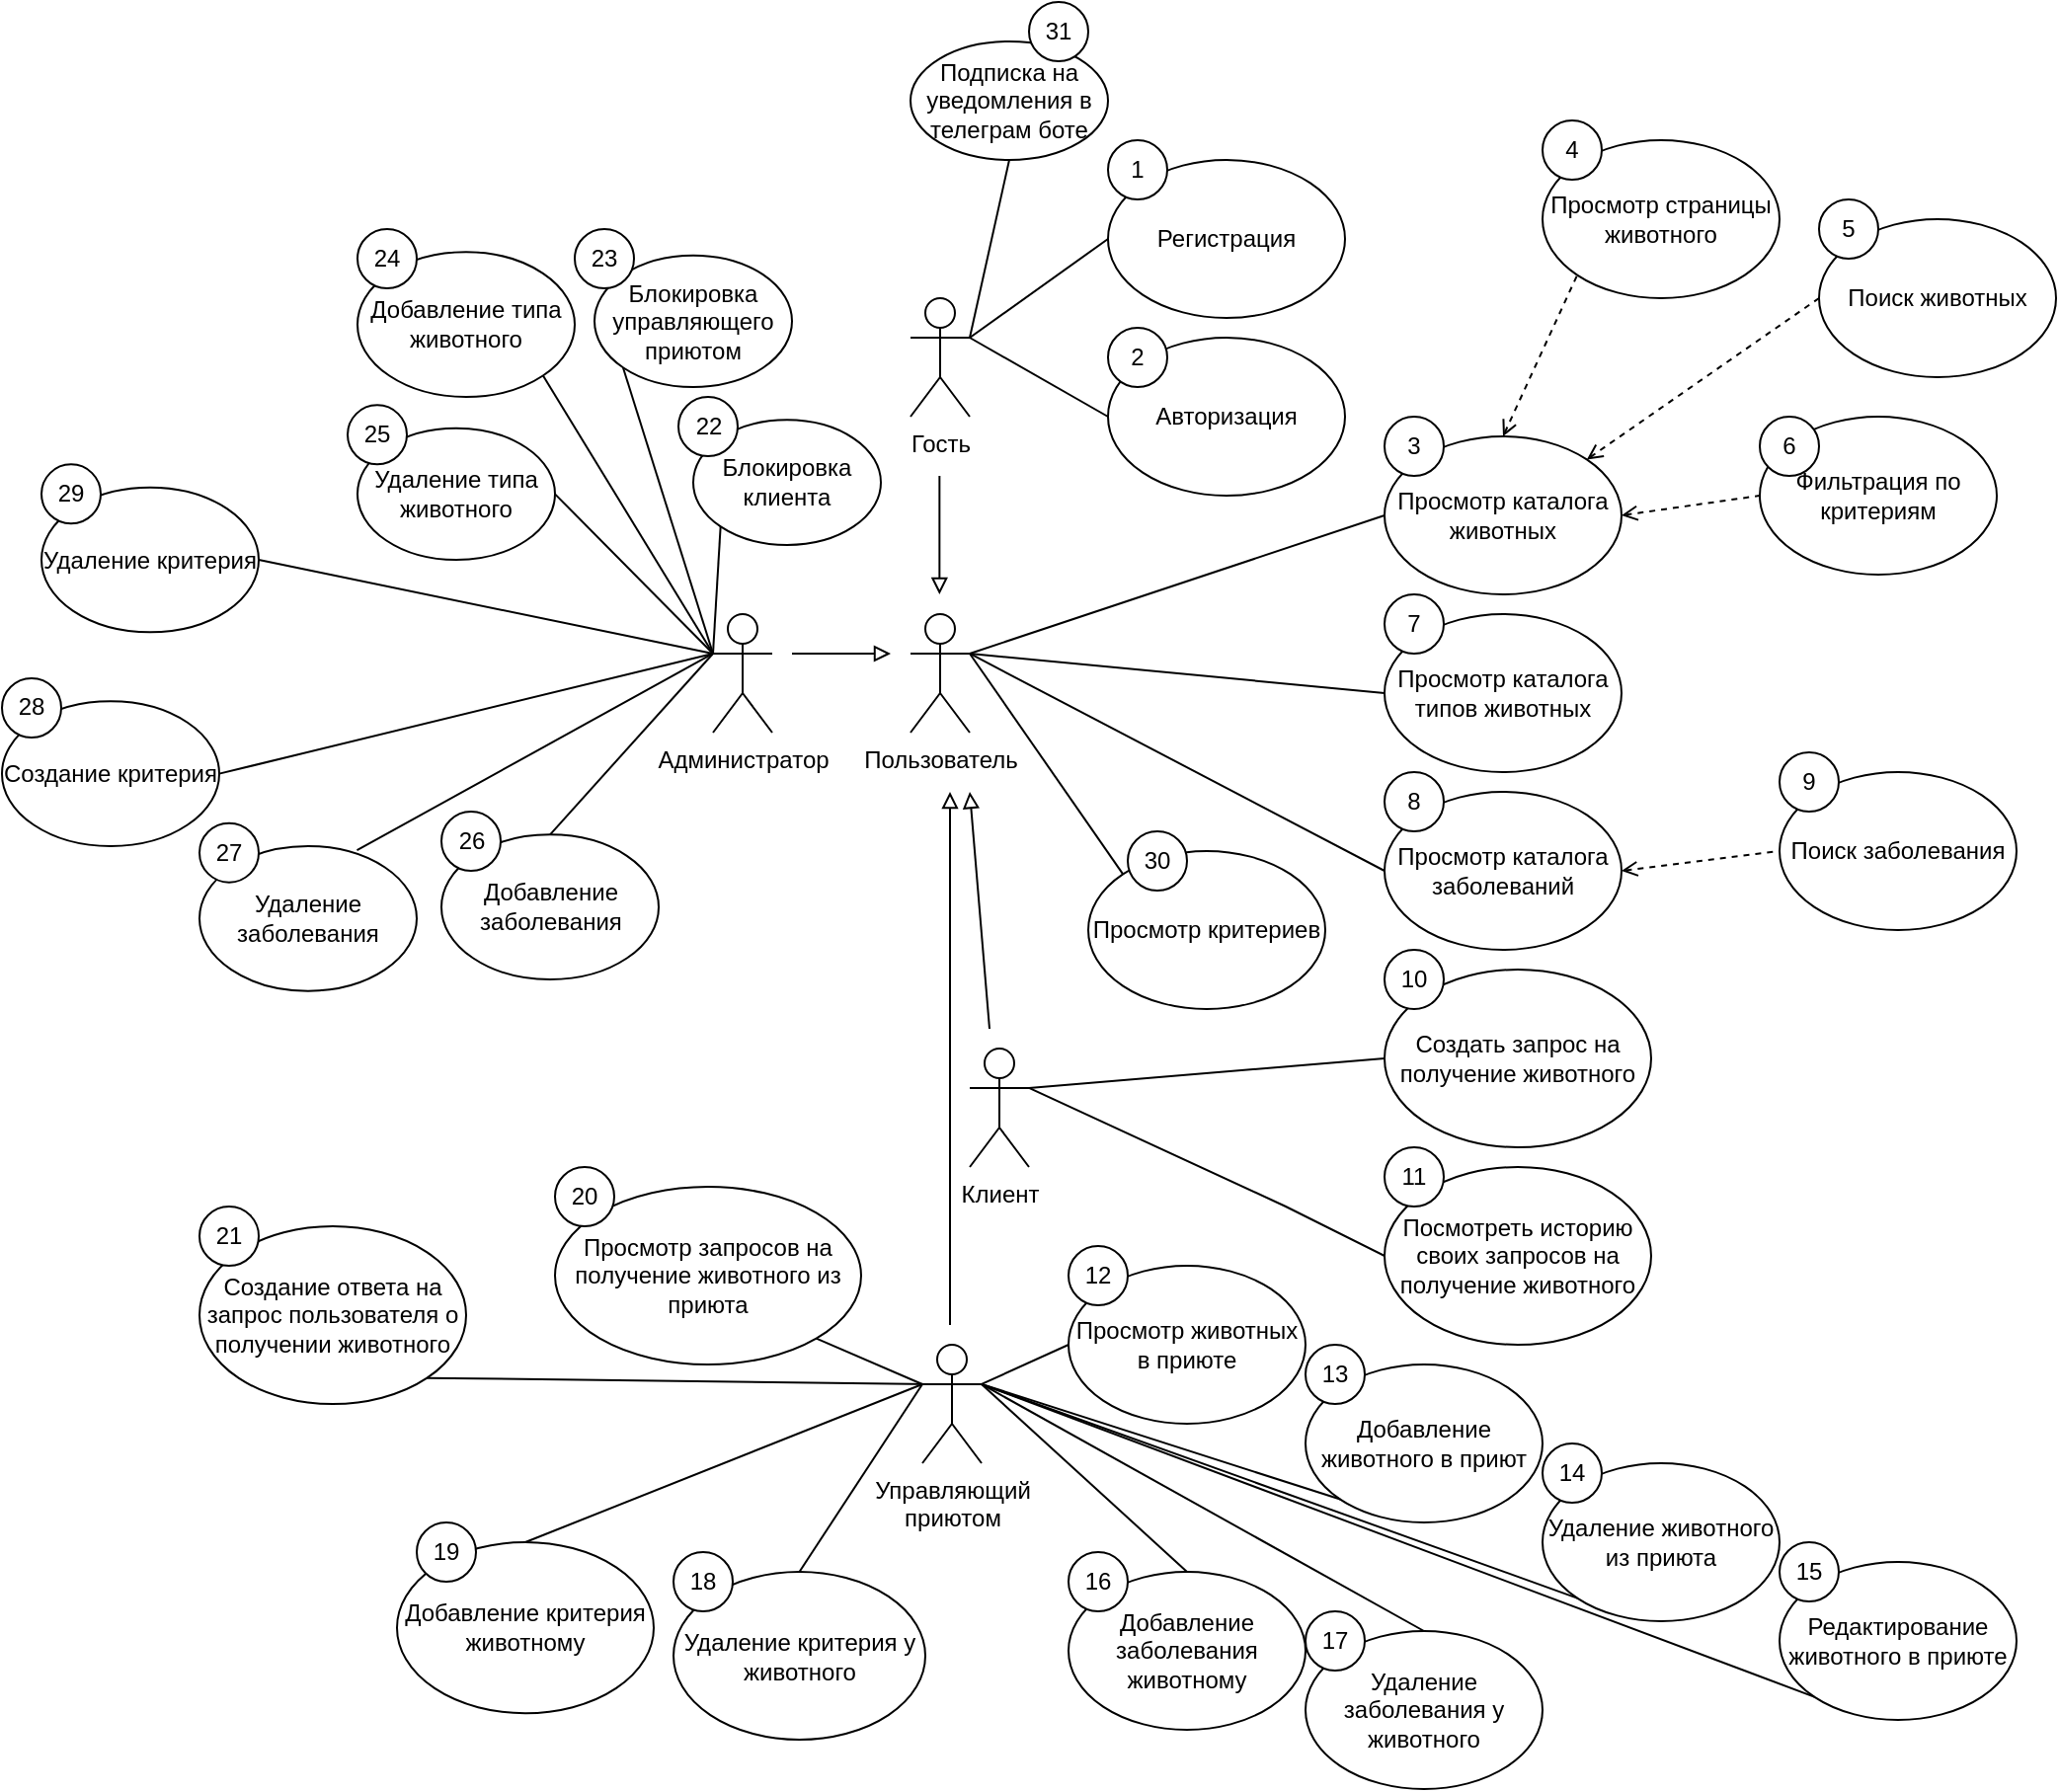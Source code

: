 <mxfile version="26.0.14">
  <diagram name="Страница — 1" id="dypDnuNtRHNCSofDmR_c">
    <mxGraphModel dx="2195" dy="1900" grid="1" gridSize="10" guides="1" tooltips="1" connect="1" arrows="1" fold="1" page="1" pageScale="1" pageWidth="827" pageHeight="1169" math="0" shadow="0">
      <root>
        <mxCell id="0" />
        <mxCell id="1" parent="0" />
        <mxCell id="qpGFLDJwvysm6f9olgQ0-3" value="Гость" style="shape=umlActor;verticalLabelPosition=bottom;verticalAlign=top;html=1;outlineConnect=0;" parent="1" vertex="1">
          <mxGeometry x="280" y="80" width="30" height="60" as="geometry" />
        </mxCell>
        <mxCell id="qpGFLDJwvysm6f9olgQ0-4" value="Пользователь" style="shape=umlActor;verticalLabelPosition=bottom;verticalAlign=top;html=1;outlineConnect=0;" parent="1" vertex="1">
          <mxGeometry x="280" y="240" width="30" height="60" as="geometry" />
        </mxCell>
        <mxCell id="qpGFLDJwvysm6f9olgQ0-5" value="Клиент" style="shape=umlActor;verticalLabelPosition=bottom;verticalAlign=top;html=1;outlineConnect=0;" parent="1" vertex="1">
          <mxGeometry x="310" y="460" width="30" height="60" as="geometry" />
        </mxCell>
        <mxCell id="qpGFLDJwvysm6f9olgQ0-6" value="Управляющий &lt;br&gt;приютом" style="shape=umlActor;verticalLabelPosition=bottom;verticalAlign=top;html=1;outlineConnect=0;" parent="1" vertex="1">
          <mxGeometry x="286" y="610" width="30" height="60" as="geometry" />
        </mxCell>
        <mxCell id="qpGFLDJwvysm6f9olgQ0-7" value="Администратор" style="shape=umlActor;verticalLabelPosition=bottom;verticalAlign=top;html=1;outlineConnect=0;" parent="1" vertex="1">
          <mxGeometry x="180" y="240" width="30" height="60" as="geometry" />
        </mxCell>
        <mxCell id="qpGFLDJwvysm6f9olgQ0-9" value="" style="endArrow=block;html=1;rounded=0;endFill=0;" parent="1" edge="1">
          <mxGeometry width="50" height="50" relative="1" as="geometry">
            <mxPoint x="294.68" y="170" as="sourcePoint" />
            <mxPoint x="294.68" y="230" as="targetPoint" />
          </mxGeometry>
        </mxCell>
        <mxCell id="qpGFLDJwvysm6f9olgQ0-11" value="" style="endArrow=block;html=1;rounded=0;endFill=0;" parent="1" edge="1">
          <mxGeometry width="50" height="50" relative="1" as="geometry">
            <mxPoint x="320" y="450" as="sourcePoint" />
            <mxPoint x="310" y="330" as="targetPoint" />
          </mxGeometry>
        </mxCell>
        <mxCell id="qpGFLDJwvysm6f9olgQ0-14" value="" style="endArrow=block;html=1;rounded=0;endFill=0;" parent="1" edge="1">
          <mxGeometry width="50" height="50" relative="1" as="geometry">
            <mxPoint x="300" y="600" as="sourcePoint" />
            <mxPoint x="300" y="330" as="targetPoint" />
          </mxGeometry>
        </mxCell>
        <mxCell id="qpGFLDJwvysm6f9olgQ0-16" value="" style="endArrow=block;html=1;rounded=0;endFill=0;" parent="1" edge="1">
          <mxGeometry width="50" height="50" relative="1" as="geometry">
            <mxPoint x="220" y="260" as="sourcePoint" />
            <mxPoint x="270" y="260" as="targetPoint" />
          </mxGeometry>
        </mxCell>
        <mxCell id="qpGFLDJwvysm6f9olgQ0-19" value="Регистрация" style="ellipse;whiteSpace=wrap;html=1;" parent="1" vertex="1">
          <mxGeometry x="380" y="10" width="120" height="80" as="geometry" />
        </mxCell>
        <mxCell id="qpGFLDJwvysm6f9olgQ0-21" value="1" style="ellipse;whiteSpace=wrap;html=1;aspect=fixed;" parent="1" vertex="1">
          <mxGeometry x="380" width="30" height="30" as="geometry" />
        </mxCell>
        <mxCell id="qpGFLDJwvysm6f9olgQ0-22" value="Авторизация" style="ellipse;whiteSpace=wrap;html=1;" parent="1" vertex="1">
          <mxGeometry x="380" y="100" width="120" height="80" as="geometry" />
        </mxCell>
        <mxCell id="qpGFLDJwvysm6f9olgQ0-23" value="2" style="ellipse;whiteSpace=wrap;html=1;aspect=fixed;" parent="1" vertex="1">
          <mxGeometry x="380" y="95" width="30" height="30" as="geometry" />
        </mxCell>
        <mxCell id="qpGFLDJwvysm6f9olgQ0-24" value="" style="endArrow=none;html=1;rounded=0;exitX=1;exitY=0.333;exitDx=0;exitDy=0;exitPerimeter=0;entryX=0;entryY=0.5;entryDx=0;entryDy=0;" parent="1" source="qpGFLDJwvysm6f9olgQ0-3" target="qpGFLDJwvysm6f9olgQ0-19" edge="1">
          <mxGeometry width="50" height="50" relative="1" as="geometry">
            <mxPoint x="310" y="80" as="sourcePoint" />
            <mxPoint x="360" y="30" as="targetPoint" />
          </mxGeometry>
        </mxCell>
        <mxCell id="qpGFLDJwvysm6f9olgQ0-25" value="" style="endArrow=none;html=1;rounded=0;entryX=0;entryY=0.5;entryDx=0;entryDy=0;" parent="1" target="qpGFLDJwvysm6f9olgQ0-22" edge="1">
          <mxGeometry width="50" height="50" relative="1" as="geometry">
            <mxPoint x="310" y="100" as="sourcePoint" />
            <mxPoint x="390" y="60" as="targetPoint" />
          </mxGeometry>
        </mxCell>
        <mxCell id="qpGFLDJwvysm6f9olgQ0-26" value="Просмотр каталога животных" style="ellipse;whiteSpace=wrap;html=1;" parent="1" vertex="1">
          <mxGeometry x="520" y="150" width="120" height="80" as="geometry" />
        </mxCell>
        <mxCell id="qpGFLDJwvysm6f9olgQ0-27" value="3" style="ellipse;whiteSpace=wrap;html=1;aspect=fixed;" parent="1" vertex="1">
          <mxGeometry x="520" y="140" width="30" height="30" as="geometry" />
        </mxCell>
        <mxCell id="qpGFLDJwvysm6f9olgQ0-28" value="Просмотр каталога типов животных" style="ellipse;whiteSpace=wrap;html=1;" parent="1" vertex="1">
          <mxGeometry x="520" y="240" width="120" height="80" as="geometry" />
        </mxCell>
        <mxCell id="qpGFLDJwvysm6f9olgQ0-29" value="7" style="ellipse;whiteSpace=wrap;html=1;aspect=fixed;" parent="1" vertex="1">
          <mxGeometry x="520" y="230" width="30" height="30" as="geometry" />
        </mxCell>
        <mxCell id="qpGFLDJwvysm6f9olgQ0-30" value="Просмотр каталога заболеваний" style="ellipse;whiteSpace=wrap;html=1;" parent="1" vertex="1">
          <mxGeometry x="520" y="330" width="120" height="80" as="geometry" />
        </mxCell>
        <mxCell id="qpGFLDJwvysm6f9olgQ0-31" value="8" style="ellipse;whiteSpace=wrap;html=1;aspect=fixed;" parent="1" vertex="1">
          <mxGeometry x="520" y="320" width="30" height="30" as="geometry" />
        </mxCell>
        <mxCell id="qpGFLDJwvysm6f9olgQ0-32" value="" style="endArrow=none;html=1;rounded=0;exitX=1;exitY=0.333;exitDx=0;exitDy=0;exitPerimeter=0;entryX=0;entryY=0.5;entryDx=0;entryDy=0;" parent="1" source="qpGFLDJwvysm6f9olgQ0-4" target="qpGFLDJwvysm6f9olgQ0-26" edge="1">
          <mxGeometry width="50" height="50" relative="1" as="geometry">
            <mxPoint x="380" y="290" as="sourcePoint" />
            <mxPoint x="430" y="240" as="targetPoint" />
          </mxGeometry>
        </mxCell>
        <mxCell id="qpGFLDJwvysm6f9olgQ0-33" value="" style="endArrow=none;html=1;rounded=0;exitX=1;exitY=0.333;exitDx=0;exitDy=0;exitPerimeter=0;entryX=0;entryY=0.5;entryDx=0;entryDy=0;" parent="1" source="qpGFLDJwvysm6f9olgQ0-4" target="qpGFLDJwvysm6f9olgQ0-28" edge="1">
          <mxGeometry width="50" height="50" relative="1" as="geometry">
            <mxPoint x="320" y="270" as="sourcePoint" />
            <mxPoint x="530" y="200" as="targetPoint" />
          </mxGeometry>
        </mxCell>
        <mxCell id="qpGFLDJwvysm6f9olgQ0-34" value="" style="endArrow=none;html=1;rounded=0;exitX=1;exitY=0.333;exitDx=0;exitDy=0;exitPerimeter=0;entryX=0;entryY=0.5;entryDx=0;entryDy=0;" parent="1" source="qpGFLDJwvysm6f9olgQ0-4" target="qpGFLDJwvysm6f9olgQ0-30" edge="1">
          <mxGeometry width="50" height="50" relative="1" as="geometry">
            <mxPoint x="320" y="270" as="sourcePoint" />
            <mxPoint x="530" y="290" as="targetPoint" />
          </mxGeometry>
        </mxCell>
        <mxCell id="qpGFLDJwvysm6f9olgQ0-35" value="Создать запрос на получение животного" style="ellipse;whiteSpace=wrap;html=1;" parent="1" vertex="1">
          <mxGeometry x="520" y="420" width="135" height="90" as="geometry" />
        </mxCell>
        <mxCell id="qpGFLDJwvysm6f9olgQ0-36" value="10" style="ellipse;whiteSpace=wrap;html=1;aspect=fixed;" parent="1" vertex="1">
          <mxGeometry x="520" y="410" width="30" height="30" as="geometry" />
        </mxCell>
        <mxCell id="qpGFLDJwvysm6f9olgQ0-37" value="Посмотреть историю своих запросов на получение животного" style="ellipse;whiteSpace=wrap;html=1;" parent="1" vertex="1">
          <mxGeometry x="520" y="520" width="135" height="90" as="geometry" />
        </mxCell>
        <mxCell id="qpGFLDJwvysm6f9olgQ0-38" value="11" style="ellipse;whiteSpace=wrap;html=1;aspect=fixed;" parent="1" vertex="1">
          <mxGeometry x="520" y="510" width="30" height="30" as="geometry" />
        </mxCell>
        <mxCell id="qpGFLDJwvysm6f9olgQ0-39" value="" style="endArrow=none;html=1;rounded=0;exitX=1;exitY=0.333;exitDx=0;exitDy=0;exitPerimeter=0;entryX=0;entryY=0.5;entryDx=0;entryDy=0;" parent="1" source="qpGFLDJwvysm6f9olgQ0-5" target="qpGFLDJwvysm6f9olgQ0-35" edge="1">
          <mxGeometry width="50" height="50" relative="1" as="geometry">
            <mxPoint x="360" y="490" as="sourcePoint" />
            <mxPoint x="570" y="600" as="targetPoint" />
          </mxGeometry>
        </mxCell>
        <mxCell id="qpGFLDJwvysm6f9olgQ0-40" value="" style="endArrow=none;html=1;rounded=0;exitX=1;exitY=0.333;exitDx=0;exitDy=0;exitPerimeter=0;entryX=0;entryY=0.5;entryDx=0;entryDy=0;" parent="1" source="qpGFLDJwvysm6f9olgQ0-5" target="qpGFLDJwvysm6f9olgQ0-37" edge="1">
          <mxGeometry width="50" height="50" relative="1" as="geometry">
            <mxPoint x="370" y="500" as="sourcePoint" />
            <mxPoint x="530" y="470" as="targetPoint" />
            <Array as="points">
              <mxPoint x="470" y="540" />
            </Array>
          </mxGeometry>
        </mxCell>
        <mxCell id="qpGFLDJwvysm6f9olgQ0-41" value="Просмотр животных в приюте" style="ellipse;whiteSpace=wrap;html=1;" parent="1" vertex="1">
          <mxGeometry x="360" y="570" width="120" height="80" as="geometry" />
        </mxCell>
        <mxCell id="qpGFLDJwvysm6f9olgQ0-42" value="12" style="ellipse;whiteSpace=wrap;html=1;aspect=fixed;" parent="1" vertex="1">
          <mxGeometry x="360" y="560" width="30" height="30" as="geometry" />
        </mxCell>
        <mxCell id="qpGFLDJwvysm6f9olgQ0-45" value="Просмотр страницы животного" style="ellipse;whiteSpace=wrap;html=1;" parent="1" vertex="1">
          <mxGeometry x="600" width="120" height="80" as="geometry" />
        </mxCell>
        <mxCell id="qpGFLDJwvysm6f9olgQ0-46" value="4" style="ellipse;whiteSpace=wrap;html=1;aspect=fixed;" parent="1" vertex="1">
          <mxGeometry x="600" y="-10" width="30" height="30" as="geometry" />
        </mxCell>
        <mxCell id="qpGFLDJwvysm6f9olgQ0-47" value="Поиск животных" style="ellipse;whiteSpace=wrap;html=1;" parent="1" vertex="1">
          <mxGeometry x="740" y="40" width="120" height="80" as="geometry" />
        </mxCell>
        <mxCell id="qpGFLDJwvysm6f9olgQ0-48" value="5" style="ellipse;whiteSpace=wrap;html=1;aspect=fixed;" parent="1" vertex="1">
          <mxGeometry x="740" y="30" width="30" height="30" as="geometry" />
        </mxCell>
        <mxCell id="qpGFLDJwvysm6f9olgQ0-49" value="Фильтрация по критериям" style="ellipse;whiteSpace=wrap;html=1;" parent="1" vertex="1">
          <mxGeometry x="710" y="140" width="120" height="80" as="geometry" />
        </mxCell>
        <mxCell id="qpGFLDJwvysm6f9olgQ0-50" value="6" style="ellipse;whiteSpace=wrap;html=1;aspect=fixed;" parent="1" vertex="1">
          <mxGeometry x="710" y="140" width="30" height="30" as="geometry" />
        </mxCell>
        <mxCell id="qpGFLDJwvysm6f9olgQ0-51" value="" style="endArrow=none;dashed=1;html=1;rounded=0;startArrow=open;startFill=0;exitX=0.5;exitY=0;exitDx=0;exitDy=0;entryX=0;entryY=1;entryDx=0;entryDy=0;" parent="1" source="qpGFLDJwvysm6f9olgQ0-26" target="qpGFLDJwvysm6f9olgQ0-45" edge="1">
          <mxGeometry width="50" height="50" relative="1" as="geometry">
            <mxPoint x="590" y="135" as="sourcePoint" />
            <mxPoint x="640" y="85" as="targetPoint" />
          </mxGeometry>
        </mxCell>
        <mxCell id="qpGFLDJwvysm6f9olgQ0-53" value="" style="endArrow=none;dashed=1;html=1;rounded=0;startArrow=open;startFill=0;exitX=1;exitY=0;exitDx=0;exitDy=0;entryX=0;entryY=0.5;entryDx=0;entryDy=0;" parent="1" source="qpGFLDJwvysm6f9olgQ0-26" target="qpGFLDJwvysm6f9olgQ0-47" edge="1">
          <mxGeometry width="50" height="50" relative="1" as="geometry">
            <mxPoint x="600" y="145" as="sourcePoint" />
            <mxPoint x="650" y="95" as="targetPoint" />
          </mxGeometry>
        </mxCell>
        <mxCell id="qpGFLDJwvysm6f9olgQ0-54" value="" style="endArrow=none;dashed=1;html=1;rounded=0;startArrow=open;startFill=0;exitX=1;exitY=0.5;exitDx=0;exitDy=0;entryX=0;entryY=0.5;entryDx=0;entryDy=0;" parent="1" source="qpGFLDJwvysm6f9olgQ0-26" target="qpGFLDJwvysm6f9olgQ0-49" edge="1">
          <mxGeometry width="50" height="50" relative="1" as="geometry">
            <mxPoint x="655" y="220" as="sourcePoint" />
            <mxPoint x="705" y="170" as="targetPoint" />
          </mxGeometry>
        </mxCell>
        <mxCell id="qpGFLDJwvysm6f9olgQ0-56" value="Поиск заболевания" style="ellipse;whiteSpace=wrap;html=1;" parent="1" vertex="1">
          <mxGeometry x="720" y="320" width="120" height="80" as="geometry" />
        </mxCell>
        <mxCell id="qpGFLDJwvysm6f9olgQ0-57" value="9" style="ellipse;whiteSpace=wrap;html=1;aspect=fixed;" parent="1" vertex="1">
          <mxGeometry x="720" y="310" width="30" height="30" as="geometry" />
        </mxCell>
        <mxCell id="qpGFLDJwvysm6f9olgQ0-58" value="" style="endArrow=none;dashed=1;html=1;rounded=0;startArrow=open;startFill=0;exitX=1;exitY=0.5;exitDx=0;exitDy=0;entryX=0;entryY=0.5;entryDx=0;entryDy=0;" parent="1" source="qpGFLDJwvysm6f9olgQ0-30" target="qpGFLDJwvysm6f9olgQ0-56" edge="1">
          <mxGeometry width="50" height="50" relative="1" as="geometry">
            <mxPoint x="660" y="370" as="sourcePoint" />
            <mxPoint x="730" y="340" as="targetPoint" />
          </mxGeometry>
        </mxCell>
        <mxCell id="qpGFLDJwvysm6f9olgQ0-59" value="Добавление животного в приют" style="ellipse;whiteSpace=wrap;html=1;" parent="1" vertex="1">
          <mxGeometry x="480" y="620" width="120" height="80" as="geometry" />
        </mxCell>
        <mxCell id="qpGFLDJwvysm6f9olgQ0-60" value="13" style="ellipse;whiteSpace=wrap;html=1;aspect=fixed;" parent="1" vertex="1">
          <mxGeometry x="480" y="610" width="30" height="30" as="geometry" />
        </mxCell>
        <mxCell id="qpGFLDJwvysm6f9olgQ0-61" value="Удаление животного из приюта" style="ellipse;whiteSpace=wrap;html=1;" parent="1" vertex="1">
          <mxGeometry x="600" y="670" width="120" height="80" as="geometry" />
        </mxCell>
        <mxCell id="qpGFLDJwvysm6f9olgQ0-62" value="14" style="ellipse;whiteSpace=wrap;html=1;aspect=fixed;" parent="1" vertex="1">
          <mxGeometry x="600" y="660" width="30" height="30" as="geometry" />
        </mxCell>
        <mxCell id="qpGFLDJwvysm6f9olgQ0-63" value="Редактирование животного в приюте" style="ellipse;whiteSpace=wrap;html=1;" parent="1" vertex="1">
          <mxGeometry x="720" y="720" width="120" height="80" as="geometry" />
        </mxCell>
        <mxCell id="qpGFLDJwvysm6f9olgQ0-64" value="15" style="ellipse;whiteSpace=wrap;html=1;aspect=fixed;" parent="1" vertex="1">
          <mxGeometry x="720" y="710" width="30" height="30" as="geometry" />
        </mxCell>
        <mxCell id="qpGFLDJwvysm6f9olgQ0-66" value="" style="endArrow=none;html=1;rounded=0;exitX=1;exitY=0.333;exitDx=0;exitDy=0;exitPerimeter=0;entryX=0;entryY=0.5;entryDx=0;entryDy=0;" parent="1" source="qpGFLDJwvysm6f9olgQ0-6" target="qpGFLDJwvysm6f9olgQ0-41" edge="1">
          <mxGeometry width="50" height="50" relative="1" as="geometry">
            <mxPoint x="340" y="720" as="sourcePoint" />
            <mxPoint x="550" y="830" as="targetPoint" />
          </mxGeometry>
        </mxCell>
        <mxCell id="qpGFLDJwvysm6f9olgQ0-67" value="" style="endArrow=none;html=1;rounded=0;exitX=1;exitY=0.333;exitDx=0;exitDy=0;exitPerimeter=0;entryX=0;entryY=1;entryDx=0;entryDy=0;" parent="1" source="qpGFLDJwvysm6f9olgQ0-6" target="qpGFLDJwvysm6f9olgQ0-59" edge="1">
          <mxGeometry width="50" height="50" relative="1" as="geometry">
            <mxPoint x="326" y="640" as="sourcePoint" />
            <mxPoint x="370" y="620" as="targetPoint" />
          </mxGeometry>
        </mxCell>
        <mxCell id="qpGFLDJwvysm6f9olgQ0-68" value="" style="endArrow=none;html=1;rounded=0;exitX=1;exitY=0.333;exitDx=0;exitDy=0;exitPerimeter=0;entryX=0;entryY=1;entryDx=0;entryDy=0;" parent="1" source="qpGFLDJwvysm6f9olgQ0-6" target="qpGFLDJwvysm6f9olgQ0-61" edge="1">
          <mxGeometry width="50" height="50" relative="1" as="geometry">
            <mxPoint x="336" y="650" as="sourcePoint" />
            <mxPoint x="490" y="670" as="targetPoint" />
          </mxGeometry>
        </mxCell>
        <mxCell id="qpGFLDJwvysm6f9olgQ0-69" value="" style="endArrow=none;html=1;rounded=0;exitX=1;exitY=0.333;exitDx=0;exitDy=0;exitPerimeter=0;entryX=0;entryY=1;entryDx=0;entryDy=0;" parent="1" source="qpGFLDJwvysm6f9olgQ0-6" target="qpGFLDJwvysm6f9olgQ0-63" edge="1">
          <mxGeometry width="50" height="50" relative="1" as="geometry">
            <mxPoint x="346" y="660" as="sourcePoint" />
            <mxPoint x="628" y="748" as="targetPoint" />
          </mxGeometry>
        </mxCell>
        <mxCell id="qpGFLDJwvysm6f9olgQ0-70" value="Добавление заболевания животному" style="ellipse;whiteSpace=wrap;html=1;" parent="1" vertex="1">
          <mxGeometry x="360" y="725" width="120" height="80" as="geometry" />
        </mxCell>
        <mxCell id="qpGFLDJwvysm6f9olgQ0-71" value="16" style="ellipse;whiteSpace=wrap;html=1;aspect=fixed;" parent="1" vertex="1">
          <mxGeometry x="360" y="715" width="30" height="30" as="geometry" />
        </mxCell>
        <mxCell id="qpGFLDJwvysm6f9olgQ0-72" value="Удаление заболевания у животного" style="ellipse;whiteSpace=wrap;html=1;" parent="1" vertex="1">
          <mxGeometry x="480" y="755" width="120" height="80" as="geometry" />
        </mxCell>
        <mxCell id="qpGFLDJwvysm6f9olgQ0-73" value="17" style="ellipse;whiteSpace=wrap;html=1;aspect=fixed;" parent="1" vertex="1">
          <mxGeometry x="480" y="745" width="30" height="30" as="geometry" />
        </mxCell>
        <mxCell id="qpGFLDJwvysm6f9olgQ0-74" value="" style="endArrow=none;html=1;rounded=0;exitX=1;exitY=0.333;exitDx=0;exitDy=0;exitPerimeter=0;entryX=0.5;entryY=0;entryDx=0;entryDy=0;" parent="1" source="qpGFLDJwvysm6f9olgQ0-6" target="qpGFLDJwvysm6f9olgQ0-70" edge="1">
          <mxGeometry width="50" height="50" relative="1" as="geometry">
            <mxPoint x="326" y="640" as="sourcePoint" />
            <mxPoint x="508" y="698" as="targetPoint" />
          </mxGeometry>
        </mxCell>
        <mxCell id="qpGFLDJwvysm6f9olgQ0-75" value="" style="endArrow=none;html=1;rounded=0;entryX=0.5;entryY=0;entryDx=0;entryDy=0;exitX=1;exitY=0.333;exitDx=0;exitDy=0;exitPerimeter=0;" parent="1" source="qpGFLDJwvysm6f9olgQ0-6" target="qpGFLDJwvysm6f9olgQ0-72" edge="1">
          <mxGeometry width="50" height="50" relative="1" as="geometry">
            <mxPoint x="320" y="630" as="sourcePoint" />
            <mxPoint x="430" y="735" as="targetPoint" />
          </mxGeometry>
        </mxCell>
        <mxCell id="qpGFLDJwvysm6f9olgQ0-76" value="Удаление критерия у животного" style="ellipse;whiteSpace=wrap;html=1;" parent="1" vertex="1">
          <mxGeometry x="160" y="725" width="127.5" height="85" as="geometry" />
        </mxCell>
        <mxCell id="qpGFLDJwvysm6f9olgQ0-77" value="18" style="ellipse;whiteSpace=wrap;html=1;aspect=fixed;" parent="1" vertex="1">
          <mxGeometry x="160" y="715" width="30" height="30" as="geometry" />
        </mxCell>
        <mxCell id="qpGFLDJwvysm6f9olgQ0-78" value="Добавление критерия животному" style="ellipse;whiteSpace=wrap;html=1;" parent="1" vertex="1">
          <mxGeometry x="20" y="710" width="130" height="86.67" as="geometry" />
        </mxCell>
        <mxCell id="qpGFLDJwvysm6f9olgQ0-79" value="19" style="ellipse;whiteSpace=wrap;html=1;aspect=fixed;" parent="1" vertex="1">
          <mxGeometry x="30" y="700" width="30" height="30" as="geometry" />
        </mxCell>
        <mxCell id="qpGFLDJwvysm6f9olgQ0-80" value="" style="endArrow=none;html=1;rounded=0;exitX=0;exitY=0.333;exitDx=0;exitDy=0;exitPerimeter=0;entryX=0.5;entryY=0;entryDx=0;entryDy=0;" parent="1" source="qpGFLDJwvysm6f9olgQ0-6" target="qpGFLDJwvysm6f9olgQ0-78" edge="1">
          <mxGeometry width="50" height="50" relative="1" as="geometry">
            <mxPoint x="76" y="585" as="sourcePoint" />
            <mxPoint x="180" y="680" as="targetPoint" />
          </mxGeometry>
        </mxCell>
        <mxCell id="qpGFLDJwvysm6f9olgQ0-81" value="" style="endArrow=none;html=1;rounded=0;exitX=0;exitY=0.333;exitDx=0;exitDy=0;exitPerimeter=0;entryX=0.5;entryY=0;entryDx=0;entryDy=0;" parent="1" source="qpGFLDJwvysm6f9olgQ0-6" target="qpGFLDJwvysm6f9olgQ0-76" edge="1">
          <mxGeometry width="50" height="50" relative="1" as="geometry">
            <mxPoint x="296" y="640" as="sourcePoint" />
            <mxPoint x="100" y="720" as="targetPoint" />
          </mxGeometry>
        </mxCell>
        <mxCell id="qpGFLDJwvysm6f9olgQ0-82" value="Просмотр запросов на получение животного из приюта" style="ellipse;whiteSpace=wrap;html=1;" parent="1" vertex="1">
          <mxGeometry x="100" y="530" width="155" height="90" as="geometry" />
        </mxCell>
        <mxCell id="qpGFLDJwvysm6f9olgQ0-83" value="20" style="ellipse;whiteSpace=wrap;html=1;aspect=fixed;" parent="1" vertex="1">
          <mxGeometry x="100" y="520" width="30" height="30" as="geometry" />
        </mxCell>
        <mxCell id="qpGFLDJwvysm6f9olgQ0-84" value="Создание ответа на запрос пользователя о получении животного" style="ellipse;whiteSpace=wrap;html=1;" parent="1" vertex="1">
          <mxGeometry x="-80" y="550" width="135" height="90" as="geometry" />
        </mxCell>
        <mxCell id="qpGFLDJwvysm6f9olgQ0-85" value="21" style="ellipse;whiteSpace=wrap;html=1;aspect=fixed;" parent="1" vertex="1">
          <mxGeometry x="-80" y="540" width="30" height="30" as="geometry" />
        </mxCell>
        <mxCell id="qpGFLDJwvysm6f9olgQ0-86" value="" style="endArrow=none;html=1;rounded=0;entryX=1;entryY=1;entryDx=0;entryDy=0;exitX=0;exitY=0.333;exitDx=0;exitDy=0;exitPerimeter=0;" parent="1" source="qpGFLDJwvysm6f9olgQ0-6" target="qpGFLDJwvysm6f9olgQ0-82" edge="1">
          <mxGeometry width="50" height="50" relative="1" as="geometry">
            <mxPoint x="280" y="630" as="sourcePoint" />
            <mxPoint x="95" y="720" as="targetPoint" />
          </mxGeometry>
        </mxCell>
        <mxCell id="qpGFLDJwvysm6f9olgQ0-87" value="" style="endArrow=none;html=1;rounded=0;entryX=1;entryY=1;entryDx=0;entryDy=0;" parent="1" target="qpGFLDJwvysm6f9olgQ0-84" edge="1">
          <mxGeometry width="50" height="50" relative="1" as="geometry">
            <mxPoint x="290" y="630" as="sourcePoint" />
            <mxPoint x="243" y="617" as="targetPoint" />
          </mxGeometry>
        </mxCell>
        <mxCell id="qpGFLDJwvysm6f9olgQ0-88" value="Блокировка клиента" style="ellipse;whiteSpace=wrap;html=1;" parent="1" vertex="1">
          <mxGeometry x="170" y="141.67" width="95" height="63.33" as="geometry" />
        </mxCell>
        <mxCell id="qpGFLDJwvysm6f9olgQ0-89" value="22" style="ellipse;whiteSpace=wrap;html=1;aspect=fixed;" parent="1" vertex="1">
          <mxGeometry x="162.5" y="130" width="30" height="30" as="geometry" />
        </mxCell>
        <mxCell id="qpGFLDJwvysm6f9olgQ0-90" value="Блокировка управляющего приютом" style="ellipse;whiteSpace=wrap;html=1;" parent="1" vertex="1">
          <mxGeometry x="120" y="58.33" width="100" height="66.67" as="geometry" />
        </mxCell>
        <mxCell id="qpGFLDJwvysm6f9olgQ0-91" value="23" style="ellipse;whiteSpace=wrap;html=1;aspect=fixed;" parent="1" vertex="1">
          <mxGeometry x="110" y="45" width="30" height="30" as="geometry" />
        </mxCell>
        <mxCell id="qpGFLDJwvysm6f9olgQ0-92" value="" style="endArrow=none;html=1;rounded=0;exitX=0;exitY=0.333;exitDx=0;exitDy=0;exitPerimeter=0;entryX=0;entryY=1;entryDx=0;entryDy=0;" parent="1" source="qpGFLDJwvysm6f9olgQ0-7" target="qpGFLDJwvysm6f9olgQ0-88" edge="1">
          <mxGeometry width="50" height="50" relative="1" as="geometry">
            <mxPoint x="-10" y="225" as="sourcePoint" />
            <mxPoint x="200" y="155" as="targetPoint" />
          </mxGeometry>
        </mxCell>
        <mxCell id="qpGFLDJwvysm6f9olgQ0-93" value="" style="endArrow=none;html=1;rounded=0;exitX=0;exitY=0.333;exitDx=0;exitDy=0;exitPerimeter=0;entryX=0;entryY=1;entryDx=0;entryDy=0;" parent="1" source="qpGFLDJwvysm6f9olgQ0-7" target="qpGFLDJwvysm6f9olgQ0-90" edge="1">
          <mxGeometry width="50" height="50" relative="1" as="geometry">
            <mxPoint x="190" y="270" as="sourcePoint" />
            <mxPoint x="194" y="206" as="targetPoint" />
          </mxGeometry>
        </mxCell>
        <mxCell id="qpGFLDJwvysm6f9olgQ0-94" value="Добавление типа животного" style="ellipse;whiteSpace=wrap;html=1;" parent="1" vertex="1">
          <mxGeometry y="56.66" width="110" height="73.34" as="geometry" />
        </mxCell>
        <mxCell id="qpGFLDJwvysm6f9olgQ0-95" value="Удаление типа животного" style="ellipse;whiteSpace=wrap;html=1;" parent="1" vertex="1">
          <mxGeometry y="145.84" width="100" height="66.67" as="geometry" />
        </mxCell>
        <mxCell id="qpGFLDJwvysm6f9olgQ0-96" value="24" style="ellipse;whiteSpace=wrap;html=1;aspect=fixed;" parent="1" vertex="1">
          <mxGeometry y="45" width="30" height="30" as="geometry" />
        </mxCell>
        <mxCell id="qpGFLDJwvysm6f9olgQ0-97" value="25" style="ellipse;whiteSpace=wrap;html=1;aspect=fixed;" parent="1" vertex="1">
          <mxGeometry x="-5" y="134.17" width="30" height="30" as="geometry" />
        </mxCell>
        <mxCell id="qpGFLDJwvysm6f9olgQ0-98" value="" style="endArrow=none;html=1;rounded=0;entryX=1;entryY=1;entryDx=0;entryDy=0;" parent="1" target="qpGFLDJwvysm6f9olgQ0-94" edge="1">
          <mxGeometry width="50" height="50" relative="1" as="geometry">
            <mxPoint x="180" y="260" as="sourcePoint" />
            <mxPoint x="145" y="125" as="targetPoint" />
          </mxGeometry>
        </mxCell>
        <mxCell id="qpGFLDJwvysm6f9olgQ0-99" value="" style="endArrow=none;html=1;rounded=0;entryX=1;entryY=0.5;entryDx=0;entryDy=0;" parent="1" target="qpGFLDJwvysm6f9olgQ0-95" edge="1">
          <mxGeometry width="50" height="50" relative="1" as="geometry">
            <mxPoint x="180" y="260" as="sourcePoint" />
            <mxPoint x="104" y="129" as="targetPoint" />
          </mxGeometry>
        </mxCell>
        <mxCell id="qpGFLDJwvysm6f9olgQ0-100" value="Добавление заболевания" style="ellipse;whiteSpace=wrap;html=1;" parent="1" vertex="1">
          <mxGeometry x="42.5" y="351.66" width="110" height="73.34" as="geometry" />
        </mxCell>
        <mxCell id="qpGFLDJwvysm6f9olgQ0-101" value="26" style="ellipse;whiteSpace=wrap;html=1;aspect=fixed;" parent="1" vertex="1">
          <mxGeometry x="42.5" y="340" width="30" height="30" as="geometry" />
        </mxCell>
        <mxCell id="qpGFLDJwvysm6f9olgQ0-102" value="Удаление заболевания" style="ellipse;whiteSpace=wrap;html=1;" parent="1" vertex="1">
          <mxGeometry x="-80" y="357.49" width="110" height="73.34" as="geometry" />
        </mxCell>
        <mxCell id="qpGFLDJwvysm6f9olgQ0-103" value="27" style="ellipse;whiteSpace=wrap;html=1;aspect=fixed;" parent="1" vertex="1">
          <mxGeometry x="-80" y="345.83" width="30" height="30" as="geometry" />
        </mxCell>
        <mxCell id="qpGFLDJwvysm6f9olgQ0-104" value="" style="endArrow=none;html=1;rounded=0;entryX=0;entryY=0.333;entryDx=0;entryDy=0;exitX=0.725;exitY=0.028;exitDx=0;exitDy=0;exitPerimeter=0;entryPerimeter=0;" parent="1" source="qpGFLDJwvysm6f9olgQ0-102" target="qpGFLDJwvysm6f9olgQ0-7" edge="1">
          <mxGeometry width="50" height="50" relative="1" as="geometry">
            <mxPoint x="190" y="270" as="sourcePoint" />
            <mxPoint x="110" y="189" as="targetPoint" />
          </mxGeometry>
        </mxCell>
        <mxCell id="qpGFLDJwvysm6f9olgQ0-105" value="" style="endArrow=none;html=1;rounded=0;entryX=0;entryY=0.333;entryDx=0;entryDy=0;exitX=0.5;exitY=0;exitDx=0;exitDy=0;entryPerimeter=0;" parent="1" source="qpGFLDJwvysm6f9olgQ0-100" target="qpGFLDJwvysm6f9olgQ0-7" edge="1">
          <mxGeometry width="50" height="50" relative="1" as="geometry">
            <mxPoint x="10" y="370" as="sourcePoint" />
            <mxPoint x="190" y="270" as="targetPoint" />
          </mxGeometry>
        </mxCell>
        <mxCell id="qpGFLDJwvysm6f9olgQ0-106" value="Создание критерия" style="ellipse;whiteSpace=wrap;html=1;" parent="1" vertex="1">
          <mxGeometry x="-180" y="284.15" width="110" height="73.34" as="geometry" />
        </mxCell>
        <mxCell id="qpGFLDJwvysm6f9olgQ0-107" value="28" style="ellipse;whiteSpace=wrap;html=1;aspect=fixed;" parent="1" vertex="1">
          <mxGeometry x="-180" y="272.49" width="30" height="30" as="geometry" />
        </mxCell>
        <mxCell id="qpGFLDJwvysm6f9olgQ0-108" value="Удаление критерия" style="ellipse;whiteSpace=wrap;html=1;" parent="1" vertex="1">
          <mxGeometry x="-160" y="175.83" width="110" height="73.34" as="geometry" />
        </mxCell>
        <mxCell id="qpGFLDJwvysm6f9olgQ0-109" value="29" style="ellipse;whiteSpace=wrap;html=1;aspect=fixed;" parent="1" vertex="1">
          <mxGeometry x="-160" y="164.17" width="30" height="30" as="geometry" />
        </mxCell>
        <mxCell id="qpGFLDJwvysm6f9olgQ0-110" value="" style="endArrow=none;html=1;rounded=0;exitX=1;exitY=0.5;exitDx=0;exitDy=0;" parent="1" source="qpGFLDJwvysm6f9olgQ0-108" edge="1">
          <mxGeometry width="50" height="50" relative="1" as="geometry">
            <mxPoint x="10" y="370" as="sourcePoint" />
            <mxPoint x="180" y="260" as="targetPoint" />
          </mxGeometry>
        </mxCell>
        <mxCell id="qpGFLDJwvysm6f9olgQ0-111" value="" style="endArrow=none;html=1;rounded=0;exitX=1;exitY=0.5;exitDx=0;exitDy=0;" parent="1" source="qpGFLDJwvysm6f9olgQ0-106" edge="1">
          <mxGeometry width="50" height="50" relative="1" as="geometry">
            <mxPoint x="-40" y="223" as="sourcePoint" />
            <mxPoint x="180" y="260" as="targetPoint" />
          </mxGeometry>
        </mxCell>
        <mxCell id="qpGFLDJwvysm6f9olgQ0-112" value="Просмотр критериев" style="ellipse;whiteSpace=wrap;html=1;" parent="1" vertex="1">
          <mxGeometry x="370" y="360" width="120" height="80" as="geometry" />
        </mxCell>
        <mxCell id="qpGFLDJwvysm6f9olgQ0-113" value="" style="endArrow=none;html=1;rounded=0;exitX=1;exitY=0.333;exitDx=0;exitDy=0;exitPerimeter=0;entryX=0;entryY=0;entryDx=0;entryDy=0;" parent="1" source="qpGFLDJwvysm6f9olgQ0-4" target="qpGFLDJwvysm6f9olgQ0-112" edge="1">
          <mxGeometry width="50" height="50" relative="1" as="geometry">
            <mxPoint x="320" y="270" as="sourcePoint" />
            <mxPoint x="530" y="380" as="targetPoint" />
          </mxGeometry>
        </mxCell>
        <mxCell id="qpGFLDJwvysm6f9olgQ0-114" value="30" style="ellipse;whiteSpace=wrap;html=1;aspect=fixed;" parent="1" vertex="1">
          <mxGeometry x="390" y="350" width="30" height="30" as="geometry" />
        </mxCell>
        <mxCell id="JMvXwIaQu2MXwWZok6QJ-1" value="Подписка на уведомления в телеграм боте" style="ellipse;whiteSpace=wrap;html=1;" vertex="1" parent="1">
          <mxGeometry x="280" y="-50" width="100" height="60" as="geometry" />
        </mxCell>
        <mxCell id="JMvXwIaQu2MXwWZok6QJ-2" value="" style="endArrow=none;html=1;rounded=0;entryX=0.5;entryY=1;entryDx=0;entryDy=0;" edge="1" parent="1" target="JMvXwIaQu2MXwWZok6QJ-1">
          <mxGeometry width="50" height="50" relative="1" as="geometry">
            <mxPoint x="310" y="100" as="sourcePoint" />
            <mxPoint x="490" y="20" as="targetPoint" />
          </mxGeometry>
        </mxCell>
        <mxCell id="JMvXwIaQu2MXwWZok6QJ-3" value="31" style="ellipse;whiteSpace=wrap;html=1;aspect=fixed;" vertex="1" parent="1">
          <mxGeometry x="340" y="-70" width="30" height="30" as="geometry" />
        </mxCell>
      </root>
    </mxGraphModel>
  </diagram>
</mxfile>
